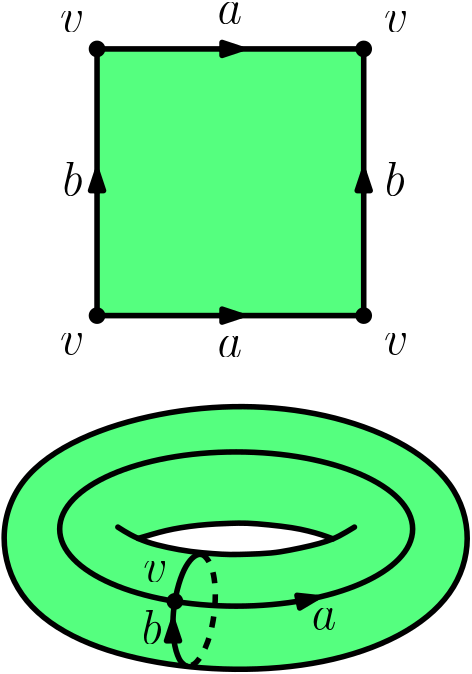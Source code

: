 <?xml version="1.0"?>
<!DOCTYPE ipe SYSTEM "ipe.dtd">
<ipe version="70107" creator="Ipe 7.1.8">
<info created="D:20140725150342" modified="D:20160228124743"/>
<ipestyle name="basic">
<symbol name="arrow/arc(spx)">
<path stroke="sym-stroke" fill="sym-stroke" pen="sym-pen">
0 0 m
-1 0.333 l
-1 -0.333 l
h
</path>
</symbol>
<symbol name="arrow/farc(spx)">
<path stroke="sym-stroke" fill="white" pen="sym-pen">
0 0 m
-1 0.333 l
-1 -0.333 l
h
</path>
</symbol>
<symbol name="mark/circle(sx)" transformations="translations">
<path fill="sym-stroke">
0.6 0 0 0.6 0 0 e
0.4 0 0 0.4 0 0 e
</path>
</symbol>
<symbol name="mark/disk(sx)" transformations="translations">
<path fill="sym-stroke">
0.6 0 0 0.6 0 0 e
</path>
</symbol>
<symbol name="mark/fdisk(sfx)" transformations="translations">
<group>
<path fill="sym-fill">
0.5 0 0 0.5 0 0 e
</path>
<path fill="sym-stroke" fillrule="eofill">
0.6 0 0 0.6 0 0 e
0.4 0 0 0.4 0 0 e
</path>
</group>
</symbol>
<symbol name="mark/box(sx)" transformations="translations">
<path fill="sym-stroke" fillrule="eofill">
-0.6 -0.6 m
0.6 -0.6 l
0.6 0.6 l
-0.6 0.6 l
h
-0.4 -0.4 m
0.4 -0.4 l
0.4 0.4 l
-0.4 0.4 l
h
</path>
</symbol>
<symbol name="mark/square(sx)" transformations="translations">
<path fill="sym-stroke">
-0.6 -0.6 m
0.6 -0.6 l
0.6 0.6 l
-0.6 0.6 l
h
</path>
</symbol>
<symbol name="mark/fsquare(sfx)" transformations="translations">
<group>
<path fill="sym-fill">
-0.5 -0.5 m
0.5 -0.5 l
0.5 0.5 l
-0.5 0.5 l
h
</path>
<path fill="sym-stroke" fillrule="eofill">
-0.6 -0.6 m
0.6 -0.6 l
0.6 0.6 l
-0.6 0.6 l
h
-0.4 -0.4 m
0.4 -0.4 l
0.4 0.4 l
-0.4 0.4 l
h
</path>
</group>
</symbol>
<symbol name="mark/cross(sx)" transformations="translations">
<group>
<path fill="sym-stroke">
-0.43 -0.57 m
0.57 0.43 l
0.43 0.57 l
-0.57 -0.43 l
h
</path>
<path fill="sym-stroke">
-0.43 0.57 m
0.57 -0.43 l
0.43 -0.57 l
-0.57 0.43 l
h
</path>
</group>
</symbol>
<symbol name="arrow/fnormal(spx)">
<path stroke="sym-stroke" fill="white" pen="sym-pen">
0 0 m
-1 0.333 l
-1 -0.333 l
h
</path>
</symbol>
<symbol name="arrow/pointed(spx)">
<path stroke="sym-stroke" fill="sym-stroke" pen="sym-pen">
0 0 m
-1 0.333 l
-0.8 0 l
-1 -0.333 l
h
</path>
</symbol>
<symbol name="arrow/fpointed(spx)">
<path stroke="sym-stroke" fill="white" pen="sym-pen">
0 0 m
-1 0.333 l
-0.8 0 l
-1 -0.333 l
h
</path>
</symbol>
<symbol name="arrow/linear(spx)">
<path stroke="sym-stroke" pen="sym-pen">
-1 0.333 m
0 0 l
-1 -0.333 l
</path>
</symbol>
<symbol name="arrow/fdouble(spx)">
<path stroke="sym-stroke" fill="white" pen="sym-pen">
0 0 m
-1 0.333 l
-1 -0.333 l
h
-1 0 m
-2 0.333 l
-2 -0.333 l
h
</path>
</symbol>
<symbol name="arrow/double(spx)">
<path stroke="sym-stroke" fill="sym-stroke" pen="sym-pen">
0 0 m
-1 0.333 l
-1 -0.333 l
h
-1 0 m
-2 0.333 l
-2 -0.333 l
h
</path>
</symbol>
<pen name="heavier" value="0.8"/>
<pen name="fat" value="1.2"/>
<pen name="ultrafat" value="2"/>
<symbolsize name="large" value="5"/>
<symbolsize name="small" value="2"/>
<symbolsize name="tiny" value="1.1"/>
<arrowsize name="large" value="10"/>
<arrowsize name="small" value="5"/>
<arrowsize name="tiny" value="3"/>
<color name="red" value="1 0 0"/>
<color name="green" value="0 1 0"/>
<color name="blue" value="0 0 1"/>
<color name="yellow" value="1 1 0"/>
<color name="orange" value="1 0.647 0"/>
<color name="gold" value="1 0.843 0"/>
<color name="purple" value="0.627 0.125 0.941"/>
<color name="gray" value="0.745"/>
<color name="brown" value="0.647 0.165 0.165"/>
<color name="navy" value="0 0 0.502"/>
<color name="pink" value="1 0.753 0.796"/>
<color name="seagreen" value="0.18 0.545 0.341"/>
<color name="turquoise" value="0.251 0.878 0.816"/>
<color name="violet" value="0.933 0.51 0.933"/>
<color name="darkblue" value="0 0 0.545"/>
<color name="darkcyan" value="0 0.545 0.545"/>
<color name="darkgray" value="0.663"/>
<color name="darkgreen" value="0 0.392 0"/>
<color name="darkmagenta" value="0.545 0 0.545"/>
<color name="darkorange" value="1 0.549 0"/>
<color name="darkred" value="0.545 0 0"/>
<color name="lightblue" value="0.678 0.847 0.902"/>
<color name="lightcyan" value="0.878 1 1"/>
<color name="lightgray" value="0.827"/>
<color name="lightgreen" value="0.565 0.933 0.565"/>
<color name="lightyellow" value="1 1 0.878"/>
<dashstyle name="dashed" value="[4] 0"/>
<dashstyle name="dotted" value="[1 3] 0"/>
<dashstyle name="dash dotted" value="[4 2 1 2] 0"/>
<dashstyle name="dash dot dotted" value="[4 2 1 2 1 2] 0"/>
<textsize name="large" value="\large"/>
<textsize name="small" value="\small"/>
<textsize name="tiny" value="\tiny"/>
<textsize name="Large" value="\Large"/>
<textsize name="LARGE" value="\LARGE"/>
<textsize name="huge" value="\huge"/>
<textsize name="Huge" value="\Huge"/>
<textsize name="footnote" value="\footnotesize"/>
<textstyle name="center" begin="\begin{center}" end="\end{center}"/>
<textstyle name="itemize" begin="\begin{itemize}" end="\end{itemize}"/>
<textstyle name="item" begin="\begin{itemize}\item{}" end="\end{itemize}"/>
<gridsize name="4 pts" value="4"/>
<gridsize name="8 pts (~3 mm)" value="8"/>
<gridsize name="16 pts (~6 mm)" value="16"/>
<gridsize name="32 pts (~12 mm)" value="32"/>
<gridsize name="10 pts (~3.5 mm)" value="10"/>
<gridsize name="20 pts (~7 mm)" value="20"/>
<gridsize name="14 pts (~5 mm)" value="14"/>
<gridsize name="28 pts (~10 mm)" value="28"/>
<gridsize name="56 pts (~20 mm)" value="56"/>
<anglesize name="90 deg" value="90"/>
<anglesize name="60 deg" value="60"/>
<anglesize name="45 deg" value="45"/>
<anglesize name="30 deg" value="30"/>
<anglesize name="22.5 deg" value="22.5"/>
<tiling name="falling" angle="-60" step="4" width="1"/>
<tiling name="rising" angle="30" step="4" width="1"/>
</ipestyle>
<page>
<layer name="alpha"/>
<view layers="alpha" active="alpha"/>
<group layer="alpha">
<path matrix="0.325774 0 0 0.325774 69.8249 102.459" stroke="black" fill="0.333 1 0.498" pen="ultrafat">
210.991 570.629
32.5214 498.147
36.6241 345.662
189.109 275.915
403.136 271.813
559.04 350.448
560.407 491.993
401.084 569.945 u
</path>
<path matrix="0.993789 0 0 0.434166 0.6721 137.484" stroke="black" pen="ultrafat">
63.9312 0 0 63.9312 167.217 243.405 e
</path>
<path stroke="black" pen="ultrafat">
149.615 193.806 m
148.698 193.748
147.101 195.174
146.322 196.317
145.188 199.096
144.374 203.023
144.037 207.741
144.134 211.767
144.395 214.686
145.074 219.025
146.17 223.472
147.482 227.158
148.736 229.733
150.274 231.99
151.769 233.386
153.077 233.998
153.849 234.083
154.281 234.035 s
</path>
<path stroke="black" dash="dashed" pen="ultrafat">
154.28 234.035 m
154.85 233.859
155.558 233.44
157.024 231.682
158.083 229.232
158.741 226.652
159.128 224.093
159.347 221.064
159.349 217.679
159.106 214.06
158.553 210.041
158.057 207.557
157.41 205.008
156.734 202.853
155.631 200.058
154.544 197.934
153.33 196.139
152.554 195.27
152.097 194.853
151.66 194.519
150.988 194.128
150.201 193.863
149.849 193.814 s
</path>
<use name="mark/disk(sx)" pos="144.796 217.132" size="large" stroke="black"/>
<path fill="white">
131.888 239.643
131.888 239.643
131.888 239.643
134.554 240.668
139.862 242.161
145.977 243.476
154.784 244.641
161.582 245.099
168.242 245.298
175.809 244.925
182.897 244.187
188.522 243.361
193.603 242.233
197.708 241.051
201.376 239.502
201.376 239.502
201.376 239.502
196.333 237.85
187.489 235.834
182.034 234.862
172.467 234.153
166.59 233.999
158.473 234.31
151.563 234.951
145.574 235.873
139.624 237.138
135.639 238.24 u
</path>
<path matrix="0.325774 0 0 0.325774 69.8249 102.459" stroke="black" pen="ultrafat" cap="1">
167.123 434.029 m
180.273 425.613
198.682 417.197
221.826 411.411
247.6 406.677
273.373 404.573
290.205 403.521
310.719 404.047
337.544 405.099
355.954 408.255
381.202 413.515
398.033 418.249
411.183 423.509
428.541 434.029 s
</path>
<path matrix="0.325774 0 0 0.325774 69.8249 102.459" stroke="black" pen="ultrafat" cap="1">
189.537 421.525 m
204.994 426.139
220.248 430.347
236.554 433.503
255.49 436.133
276.529 437.711
291.783 438.237
308.615 438.763
333.862 436.659
360.688 433.503
377.52 429.821
392.483 425.66
404.784 421.068 s
</path>
<path stroke="black" fill="white" pen="ultrafat" arrow="normal/normal">
194.584 218.189 m
196.077 218.516 l
</path>
<path stroke="black" fill="white" pen="ultrafat" arrow="normal/normal">
144.107 207.706 m
144.102 209.936 l
</path>
<text matrix="1 0 0 1 29.8676 -268.292" transformations="translations" pos="103.571 492.505" stroke="black" type="label" width="8.767" height="7.412" depth="0" valign="baseline" size="LARGE">$v$</text>
<text matrix="1 0 0 1 90.5002 -285.338" transformations="translations" pos="103.571 492.505" stroke="black" type="label" width="8.849" height="7.412" depth="0" valign="baseline" size="LARGE">$a$</text>
<text matrix="1 0 0 1 29.2561 -290.651" transformations="translations" pos="103.571 492.505" stroke="black" type="label" width="7.167" height="11.955" depth="0" valign="baseline" size="LARGE">$b$</text>
</group>
<path matrix="1 0 0 1 -171.231 128" stroke="black" fill="0.333 1 0.498" pen="ultrafat">
288 288 m
288 192 l
384 192 l
384 288 l
h
</path>
<use matrix="1 0 0 1 -171.231 128" name="mark/disk(sx)" pos="288 288" size="large" stroke="black"/>
<use matrix="1 0 0 1 -171.231 128" name="mark/disk(sx)" pos="384 288" size="large" stroke="black"/>
<use matrix="1 0 0 1 -171.231 128" name="mark/disk(sx)" pos="384 192" size="large" stroke="black"/>
<use matrix="1 0 0 1 -171.231 128" name="mark/disk(sx)" pos="288 192" size="large" stroke="black"/>
<path matrix="1 0 0 1 -171.231 128" stroke="black" fill="white" pen="ultrafat" arrow="normal/normal">
332 288 m
340 288 l
</path>
<path matrix="1 0 0 1 -171.231 128" stroke="black" fill="white" pen="ultrafat" arrow="normal/normal">
332 192 m
340 192 l
</path>
<path matrix="1 0 0 1 -171.231 128" stroke="black" fill="white" pen="ultrafat" arrow="normal/normal">
384 236 m
384 244 l
</path>
<path matrix="1 0 0 1 -171.231 128" stroke="black" fill="white" pen="ultrafat" arrow="normal/normal">
288 236 m
288 244 l
</path>
<text matrix="1 0 0 1 -0.137 -70.335" transformations="translations" pos="103.571 492.505" stroke="black" type="label" width="8.767" height="7.412" depth="0" valign="baseline" size="LARGE">$v$</text>
<text matrix="1 0 0 1 116.499 -70.335" transformations="translations" pos="103.571 492.505" stroke="black" type="label" width="8.767" height="7.412" depth="0" valign="baseline" size="LARGE">$v$</text>
<text matrix="1 0 0 1 116.499 -186.335" transformations="translations" pos="103.571 492.505" stroke="black" type="label" width="8.767" height="7.412" depth="0" valign="baseline" size="LARGE">$v$</text>
<text matrix="1 0 0 1 -0.137 -186.335" transformations="translations" pos="103.571 492.505" stroke="black" type="label" width="8.767" height="7.412" depth="0" valign="baseline" size="LARGE">$v$</text>
<text matrix="1 0 0 1 56.526 -67.3" transformations="translations" pos="103.571 492.505" stroke="black" type="label" width="8.849" height="7.412" depth="0" valign="baseline" size="LARGE">$a$</text>
<text matrix="1 0 0 1 56.526 -187.3" transformations="translations" pos="103.571 492.505" stroke="black" type="label" width="8.849" height="7.412" depth="0" valign="baseline" size="LARGE">$a$</text>
<text matrix="1 0 0 1 0.742 -129.201" transformations="translations" pos="103.571 492.505" stroke="black" type="label" width="7.167" height="11.955" depth="0" valign="baseline" size="LARGE">$b$</text>
<text matrix="1 0 0 1 116.742 -129.201" transformations="translations" pos="103.571 492.505" stroke="black" type="label" width="7.167" height="11.955" depth="0" valign="baseline" size="LARGE">$b$</text>
</page>
</ipe>
